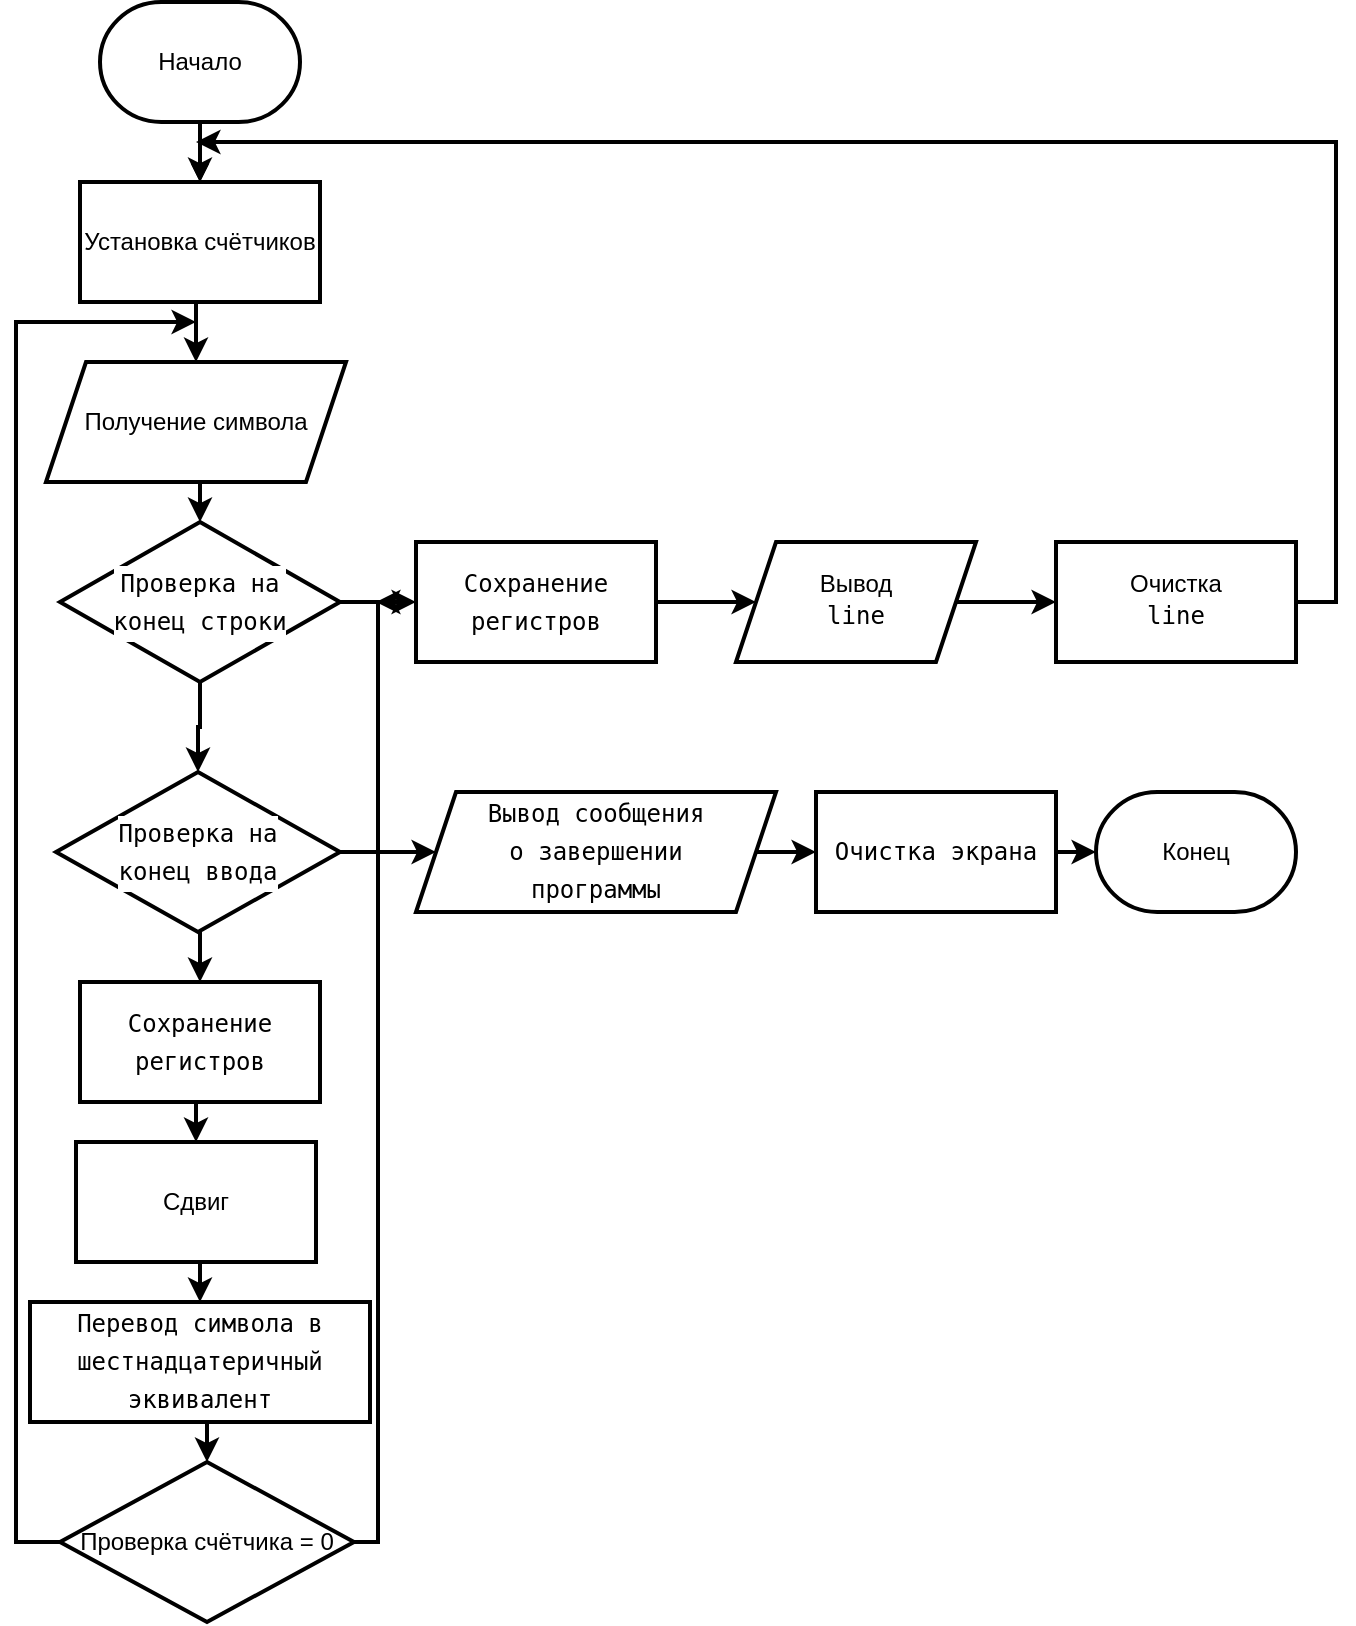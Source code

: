 <mxfile version="24.2.1" type="device">
  <diagram id="C5RBs43oDa-KdzZeNtuy" name="Page-1">
    <mxGraphModel dx="2326" dy="1182" grid="1" gridSize="10" guides="1" tooltips="1" connect="1" arrows="1" fold="1" page="1" pageScale="1" pageWidth="827" pageHeight="1169" math="0" shadow="0">
      <root>
        <mxCell id="WIyWlLk6GJQsqaUBKTNV-0" />
        <mxCell id="WIyWlLk6GJQsqaUBKTNV-1" parent="WIyWlLk6GJQsqaUBKTNV-0" />
        <mxCell id="p9AJm_t6Ir7hi9V87lgn-8" style="edgeStyle=orthogonalEdgeStyle;rounded=0;orthogonalLoop=1;jettySize=auto;html=1;exitX=0.5;exitY=1;exitDx=0;exitDy=0;exitPerimeter=0;entryX=0.5;entryY=0;entryDx=0;entryDy=0;strokeWidth=2;fontSize=12;fontColor=#000000;fontStyle=0;align=center;verticalAlign=middle;" edge="1" parent="WIyWlLk6GJQsqaUBKTNV-1" source="p9AJm_t6Ir7hi9V87lgn-0" target="p9AJm_t6Ir7hi9V87lgn-1">
          <mxGeometry relative="1" as="geometry" />
        </mxCell>
        <mxCell id="p9AJm_t6Ir7hi9V87lgn-33" value="" style="edgeStyle=orthogonalEdgeStyle;rounded=0;orthogonalLoop=1;jettySize=auto;html=1;" edge="1" parent="WIyWlLk6GJQsqaUBKTNV-1" source="p9AJm_t6Ir7hi9V87lgn-0" target="p9AJm_t6Ir7hi9V87lgn-1">
          <mxGeometry relative="1" as="geometry" />
        </mxCell>
        <mxCell id="p9AJm_t6Ir7hi9V87lgn-0" value="Начало" style="strokeWidth=2;html=1;shape=mxgraph.flowchart.terminator;whiteSpace=wrap;fontSize=12;fontColor=#000000;fontStyle=0;align=center;verticalAlign=middle;" vertex="1" parent="WIyWlLk6GJQsqaUBKTNV-1">
          <mxGeometry x="262" y="160" width="100" height="60" as="geometry" />
        </mxCell>
        <mxCell id="p9AJm_t6Ir7hi9V87lgn-15" style="edgeStyle=orthogonalEdgeStyle;rounded=0;orthogonalLoop=1;jettySize=auto;html=1;exitX=0.5;exitY=1;exitDx=0;exitDy=0;entryX=0.5;entryY=0;entryDx=0;entryDy=0;strokeWidth=2;fontSize=12;fontColor=#000000;fontStyle=0;align=center;verticalAlign=middle;" edge="1" parent="WIyWlLk6GJQsqaUBKTNV-1" source="p9AJm_t6Ir7hi9V87lgn-1" target="p9AJm_t6Ir7hi9V87lgn-2">
          <mxGeometry relative="1" as="geometry">
            <mxPoint x="312" y="320" as="targetPoint" />
          </mxGeometry>
        </mxCell>
        <mxCell id="p9AJm_t6Ir7hi9V87lgn-1" value="Установка счётчиков" style="rounded=0;whiteSpace=wrap;html=1;strokeWidth=2;fontSize=12;fontColor=#000000;fontStyle=0;align=center;verticalAlign=middle;" vertex="1" parent="WIyWlLk6GJQsqaUBKTNV-1">
          <mxGeometry x="252" y="250" width="120" height="60" as="geometry" />
        </mxCell>
        <mxCell id="p9AJm_t6Ir7hi9V87lgn-14" style="edgeStyle=orthogonalEdgeStyle;rounded=0;orthogonalLoop=1;jettySize=auto;html=1;exitX=0.5;exitY=1;exitDx=0;exitDy=0;entryX=0.5;entryY=0;entryDx=0;entryDy=0;strokeWidth=2;fontSize=12;fontColor=#000000;fontStyle=0;align=center;verticalAlign=middle;" edge="1" parent="WIyWlLk6GJQsqaUBKTNV-1" source="p9AJm_t6Ir7hi9V87lgn-2" target="p9AJm_t6Ir7hi9V87lgn-3">
          <mxGeometry relative="1" as="geometry" />
        </mxCell>
        <mxCell id="p9AJm_t6Ir7hi9V87lgn-2" value="Получение символа" style="shape=parallelogram;perimeter=parallelogramPerimeter;whiteSpace=wrap;html=1;fixedSize=1;strokeWidth=2;fontSize=12;fontColor=#000000;fontStyle=0;align=center;verticalAlign=middle;" vertex="1" parent="WIyWlLk6GJQsqaUBKTNV-1">
          <mxGeometry x="235" y="340" width="150" height="60" as="geometry" />
        </mxCell>
        <mxCell id="p9AJm_t6Ir7hi9V87lgn-10" style="edgeStyle=orthogonalEdgeStyle;rounded=0;orthogonalLoop=1;jettySize=auto;html=1;exitX=1;exitY=0.5;exitDx=0;exitDy=0;entryX=0;entryY=0.5;entryDx=0;entryDy=0;strokeWidth=2;fontSize=12;fontColor=#000000;fontStyle=0;align=center;verticalAlign=middle;" edge="1" parent="WIyWlLk6GJQsqaUBKTNV-1" source="p9AJm_t6Ir7hi9V87lgn-3" target="p9AJm_t6Ir7hi9V87lgn-5">
          <mxGeometry relative="1" as="geometry" />
        </mxCell>
        <mxCell id="p9AJm_t6Ir7hi9V87lgn-13" style="edgeStyle=orthogonalEdgeStyle;rounded=0;orthogonalLoop=1;jettySize=auto;html=1;exitX=0.5;exitY=1;exitDx=0;exitDy=0;entryX=0.5;entryY=0;entryDx=0;entryDy=0;strokeWidth=2;fontSize=12;fontColor=#000000;fontStyle=0;align=center;verticalAlign=middle;" edge="1" parent="WIyWlLk6GJQsqaUBKTNV-1" source="p9AJm_t6Ir7hi9V87lgn-3" target="p9AJm_t6Ir7hi9V87lgn-4">
          <mxGeometry relative="1" as="geometry">
            <mxPoint x="312" y="540" as="targetPoint" />
          </mxGeometry>
        </mxCell>
        <mxCell id="p9AJm_t6Ir7hi9V87lgn-3" value="&lt;div style=&quot;background-color: rgb(255, 255, 255); font-family: &amp;quot;Droid Sans Mono&amp;quot;, &amp;quot;monospace&amp;quot;, monospace; font-size: 12px; line-height: 19px; white-space: pre;&quot;&gt;&lt;div style=&quot;font-size: 12px;&quot;&gt;&lt;span style=&quot;font-size: 12px;&quot;&gt;Проверка на&lt;/span&gt;&lt;/div&gt;&lt;div style=&quot;font-size: 12px;&quot;&gt;&lt;span style=&quot;font-size: 12px;&quot;&gt;конец строки&lt;/span&gt;&lt;/div&gt;&lt;/div&gt;" style="rhombus;whiteSpace=wrap;html=1;strokeWidth=2;fontSize=12;fontColor=#000000;fontStyle=0;align=center;verticalAlign=middle;" vertex="1" parent="WIyWlLk6GJQsqaUBKTNV-1">
          <mxGeometry x="242" y="420" width="140" height="80" as="geometry" />
        </mxCell>
        <mxCell id="p9AJm_t6Ir7hi9V87lgn-19" style="edgeStyle=orthogonalEdgeStyle;rounded=0;orthogonalLoop=1;jettySize=auto;html=1;exitX=1;exitY=0.5;exitDx=0;exitDy=0;entryX=0;entryY=0.5;entryDx=0;entryDy=0;strokeWidth=2;fontSize=12;fontColor=#000000;fontStyle=0;align=center;verticalAlign=middle;" edge="1" parent="WIyWlLk6GJQsqaUBKTNV-1" source="p9AJm_t6Ir7hi9V87lgn-4" target="p9AJm_t6Ir7hi9V87lgn-16">
          <mxGeometry relative="1" as="geometry" />
        </mxCell>
        <mxCell id="p9AJm_t6Ir7hi9V87lgn-25" style="edgeStyle=orthogonalEdgeStyle;rounded=0;orthogonalLoop=1;jettySize=auto;html=1;exitX=0.5;exitY=1;exitDx=0;exitDy=0;entryX=0.5;entryY=0;entryDx=0;entryDy=0;strokeWidth=2;fontSize=12;fontColor=#000000;fontStyle=0;align=center;verticalAlign=middle;" edge="1" parent="WIyWlLk6GJQsqaUBKTNV-1" source="p9AJm_t6Ir7hi9V87lgn-4" target="p9AJm_t6Ir7hi9V87lgn-22">
          <mxGeometry relative="1" as="geometry" />
        </mxCell>
        <mxCell id="p9AJm_t6Ir7hi9V87lgn-4" value="&lt;div style=&quot;background-color: rgb(255, 255, 255); font-family: &amp;quot;Droid Sans Mono&amp;quot;, &amp;quot;monospace&amp;quot;, monospace; font-size: 12px; line-height: 19px; white-space: pre;&quot;&gt;&lt;div style=&quot;font-size: 12px;&quot;&gt;&lt;span style=&quot;font-size: 12px;&quot;&gt;Проверка на&lt;/span&gt;&lt;/div&gt;&lt;div style=&quot;font-size: 12px;&quot;&gt;&lt;span style=&quot;font-size: 12px;&quot;&gt;конец ввода&lt;/span&gt;&lt;/div&gt;&lt;/div&gt;" style="rhombus;whiteSpace=wrap;html=1;strokeWidth=2;fontSize=12;fontColor=#000000;fontStyle=0;align=center;verticalAlign=middle;" vertex="1" parent="WIyWlLk6GJQsqaUBKTNV-1">
          <mxGeometry x="240" y="545" width="142" height="80" as="geometry" />
        </mxCell>
        <mxCell id="p9AJm_t6Ir7hi9V87lgn-11" style="edgeStyle=orthogonalEdgeStyle;rounded=0;orthogonalLoop=1;jettySize=auto;html=1;exitX=1;exitY=0.5;exitDx=0;exitDy=0;entryX=0;entryY=0.5;entryDx=0;entryDy=0;strokeWidth=2;fontSize=12;fontColor=#000000;fontStyle=0;align=center;verticalAlign=middle;" edge="1" parent="WIyWlLk6GJQsqaUBKTNV-1" source="p9AJm_t6Ir7hi9V87lgn-5" target="p9AJm_t6Ir7hi9V87lgn-6">
          <mxGeometry relative="1" as="geometry" />
        </mxCell>
        <mxCell id="p9AJm_t6Ir7hi9V87lgn-5" value="&lt;div style=&quot;background-color: rgb(255, 255, 255); font-family: &amp;quot;Droid Sans Mono&amp;quot;, &amp;quot;monospace&amp;quot;, monospace; font-size: 12px; line-height: 19px; white-space: pre;&quot;&gt;&lt;div style=&quot;font-size: 12px;&quot;&gt;&lt;span style=&quot;font-size: 12px;&quot;&gt;Сохранение&lt;/span&gt;&lt;/div&gt;&lt;div style=&quot;font-size: 12px;&quot;&gt;&lt;span style=&quot;font-size: 12px;&quot;&gt;регистров&lt;/span&gt;&lt;/div&gt;&lt;/div&gt;" style="rounded=0;whiteSpace=wrap;html=1;strokeWidth=2;fontSize=12;fontColor=#000000;fontStyle=0;align=center;verticalAlign=middle;" vertex="1" parent="WIyWlLk6GJQsqaUBKTNV-1">
          <mxGeometry x="420" y="430" width="120" height="60" as="geometry" />
        </mxCell>
        <mxCell id="p9AJm_t6Ir7hi9V87lgn-12" style="edgeStyle=orthogonalEdgeStyle;rounded=0;orthogonalLoop=1;jettySize=auto;html=1;exitX=1;exitY=0.5;exitDx=0;exitDy=0;entryX=0;entryY=0.5;entryDx=0;entryDy=0;strokeWidth=2;fontSize=12;fontColor=#000000;fontStyle=0;align=center;verticalAlign=middle;" edge="1" parent="WIyWlLk6GJQsqaUBKTNV-1" source="p9AJm_t6Ir7hi9V87lgn-6" target="p9AJm_t6Ir7hi9V87lgn-7">
          <mxGeometry relative="1" as="geometry" />
        </mxCell>
        <mxCell id="p9AJm_t6Ir7hi9V87lgn-6" value="Вывод &lt;br style=&quot;font-size: 12px;&quot;&gt;&lt;div style=&quot;background-color: rgb(255, 255, 255); font-family: &amp;quot;Droid Sans Mono&amp;quot;, &amp;quot;monospace&amp;quot;, monospace; font-size: 12px; line-height: 19px; white-space: pre;&quot;&gt;&lt;div style=&quot;font-size: 12px;&quot;&gt;&lt;span style=&quot;font-size: 12px;&quot;&gt;line&lt;/span&gt;&lt;/div&gt;&lt;/div&gt;" style="shape=parallelogram;perimeter=parallelogramPerimeter;whiteSpace=wrap;html=1;fixedSize=1;strokeWidth=2;fontSize=12;fontColor=#000000;fontStyle=0;align=center;verticalAlign=middle;" vertex="1" parent="WIyWlLk6GJQsqaUBKTNV-1">
          <mxGeometry x="580" y="430" width="120" height="60" as="geometry" />
        </mxCell>
        <mxCell id="p9AJm_t6Ir7hi9V87lgn-9" style="edgeStyle=orthogonalEdgeStyle;rounded=0;orthogonalLoop=1;jettySize=auto;html=1;exitX=1;exitY=0.5;exitDx=0;exitDy=0;strokeWidth=2;fontSize=12;fontColor=#000000;fontStyle=0;align=center;verticalAlign=middle;" edge="1" parent="WIyWlLk6GJQsqaUBKTNV-1" source="p9AJm_t6Ir7hi9V87lgn-7">
          <mxGeometry relative="1" as="geometry">
            <mxPoint x="310" y="230" as="targetPoint" />
            <Array as="points">
              <mxPoint x="880" y="460" />
              <mxPoint x="880" y="230" />
            </Array>
          </mxGeometry>
        </mxCell>
        <mxCell id="p9AJm_t6Ir7hi9V87lgn-7" value="Очистка &lt;br style=&quot;font-size: 12px;&quot;&gt;&lt;div style=&quot;background-color: rgb(255, 255, 255); font-family: &amp;quot;Droid Sans Mono&amp;quot;, &amp;quot;monospace&amp;quot;, monospace; font-size: 12px; line-height: 19px; white-space: pre;&quot;&gt;&lt;div style=&quot;font-size: 12px;&quot;&gt;&lt;span style=&quot;font-size: 12px;&quot;&gt;line&lt;/span&gt;&lt;/div&gt;&lt;/div&gt;" style="rounded=0;whiteSpace=wrap;html=1;strokeWidth=2;fontSize=12;fontColor=#000000;fontStyle=0;align=center;verticalAlign=middle;" vertex="1" parent="WIyWlLk6GJQsqaUBKTNV-1">
          <mxGeometry x="740" y="430" width="120" height="60" as="geometry" />
        </mxCell>
        <mxCell id="p9AJm_t6Ir7hi9V87lgn-20" style="edgeStyle=orthogonalEdgeStyle;rounded=0;orthogonalLoop=1;jettySize=auto;html=1;exitX=1;exitY=0.5;exitDx=0;exitDy=0;entryX=0;entryY=0.5;entryDx=0;entryDy=0;strokeWidth=2;fontSize=12;fontColor=#000000;fontStyle=0;align=center;verticalAlign=middle;" edge="1" parent="WIyWlLk6GJQsqaUBKTNV-1" source="p9AJm_t6Ir7hi9V87lgn-16" target="p9AJm_t6Ir7hi9V87lgn-17">
          <mxGeometry relative="1" as="geometry" />
        </mxCell>
        <mxCell id="p9AJm_t6Ir7hi9V87lgn-16" value="&lt;div style=&quot;background-color: rgb(255, 255, 255); font-family: &amp;quot;Droid Sans Mono&amp;quot;, &amp;quot;monospace&amp;quot;, monospace; font-size: 12px; line-height: 19px; white-space: pre;&quot;&gt;&lt;div style=&quot;font-size: 12px;&quot;&gt;&lt;span style=&quot;font-size: 12px;&quot;&gt;Вывод сообщения&lt;/span&gt;&lt;/div&gt;&lt;div style=&quot;font-size: 12px;&quot;&gt;&lt;span style=&quot;font-size: 12px;&quot;&gt;о завершении&lt;/span&gt;&lt;/div&gt;&lt;div style=&quot;font-size: 12px;&quot;&gt;&lt;span style=&quot;font-size: 12px;&quot;&gt;программы&lt;/span&gt;&lt;/div&gt;&lt;/div&gt;" style="shape=parallelogram;perimeter=parallelogramPerimeter;whiteSpace=wrap;html=1;fixedSize=1;strokeWidth=2;fontSize=12;fontColor=#000000;fontStyle=0;align=center;verticalAlign=middle;" vertex="1" parent="WIyWlLk6GJQsqaUBKTNV-1">
          <mxGeometry x="420" y="555" width="180" height="60" as="geometry" />
        </mxCell>
        <mxCell id="p9AJm_t6Ir7hi9V87lgn-17" value="&lt;div style=&quot;background-color: rgb(255, 255, 255); font-family: &amp;quot;Droid Sans Mono&amp;quot;, &amp;quot;monospace&amp;quot;, monospace; font-size: 12px; line-height: 19px; white-space: pre;&quot;&gt;&lt;div style=&quot;font-size: 12px;&quot;&gt;&lt;span style=&quot;font-size: 12px;&quot;&gt;Очистка экрана&lt;/span&gt;&lt;/div&gt;&lt;/div&gt;" style="rounded=0;whiteSpace=wrap;html=1;strokeWidth=2;fontSize=12;fontColor=#000000;fontStyle=0;align=center;verticalAlign=middle;" vertex="1" parent="WIyWlLk6GJQsqaUBKTNV-1">
          <mxGeometry x="620" y="555" width="120" height="60" as="geometry" />
        </mxCell>
        <mxCell id="p9AJm_t6Ir7hi9V87lgn-18" value="Конец" style="strokeWidth=2;html=1;shape=mxgraph.flowchart.terminator;whiteSpace=wrap;fontSize=12;fontColor=#000000;fontStyle=0;align=center;verticalAlign=middle;" vertex="1" parent="WIyWlLk6GJQsqaUBKTNV-1">
          <mxGeometry x="760" y="555" width="100" height="60" as="geometry" />
        </mxCell>
        <mxCell id="p9AJm_t6Ir7hi9V87lgn-21" style="edgeStyle=orthogonalEdgeStyle;rounded=0;orthogonalLoop=1;jettySize=auto;html=1;exitX=1;exitY=0.5;exitDx=0;exitDy=0;entryX=0;entryY=0.5;entryDx=0;entryDy=0;entryPerimeter=0;strokeWidth=2;fontSize=12;fontColor=#000000;fontStyle=0;align=center;verticalAlign=middle;" edge="1" parent="WIyWlLk6GJQsqaUBKTNV-1" source="p9AJm_t6Ir7hi9V87lgn-17" target="p9AJm_t6Ir7hi9V87lgn-18">
          <mxGeometry relative="1" as="geometry" />
        </mxCell>
        <mxCell id="p9AJm_t6Ir7hi9V87lgn-26" style="edgeStyle=orthogonalEdgeStyle;rounded=0;orthogonalLoop=1;jettySize=auto;html=1;exitX=0.5;exitY=1;exitDx=0;exitDy=0;entryX=0.5;entryY=0;entryDx=0;entryDy=0;strokeWidth=2;fontSize=12;fontColor=#000000;fontStyle=0;align=center;verticalAlign=middle;" edge="1" parent="WIyWlLk6GJQsqaUBKTNV-1" source="p9AJm_t6Ir7hi9V87lgn-22" target="p9AJm_t6Ir7hi9V87lgn-23">
          <mxGeometry relative="1" as="geometry" />
        </mxCell>
        <mxCell id="p9AJm_t6Ir7hi9V87lgn-22" value="&lt;div style=&quot;background-color: rgb(255, 255, 255); font-family: &amp;quot;Droid Sans Mono&amp;quot;, &amp;quot;monospace&amp;quot;, monospace; font-size: 12px; line-height: 19px; white-space: pre;&quot;&gt;&lt;div style=&quot;font-size: 12px;&quot;&gt;&lt;span style=&quot;font-size: 12px;&quot;&gt;Сохранение&lt;/span&gt;&lt;/div&gt;&lt;div style=&quot;font-size: 12px;&quot;&gt;&lt;span style=&quot;font-size: 12px;&quot;&gt;регистров&lt;/span&gt;&lt;/div&gt;&lt;/div&gt;" style="rounded=0;whiteSpace=wrap;html=1;strokeWidth=2;fontSize=12;fontColor=#000000;fontStyle=0;align=center;verticalAlign=middle;" vertex="1" parent="WIyWlLk6GJQsqaUBKTNV-1">
          <mxGeometry x="252" y="650" width="120" height="60" as="geometry" />
        </mxCell>
        <mxCell id="p9AJm_t6Ir7hi9V87lgn-27" style="edgeStyle=orthogonalEdgeStyle;rounded=0;orthogonalLoop=1;jettySize=auto;html=1;exitX=0.5;exitY=1;exitDx=0;exitDy=0;entryX=0.5;entryY=0;entryDx=0;entryDy=0;strokeWidth=2;fontSize=12;fontColor=#000000;fontStyle=0;align=center;verticalAlign=middle;" edge="1" parent="WIyWlLk6GJQsqaUBKTNV-1" source="p9AJm_t6Ir7hi9V87lgn-23" target="p9AJm_t6Ir7hi9V87lgn-24">
          <mxGeometry relative="1" as="geometry" />
        </mxCell>
        <mxCell id="p9AJm_t6Ir7hi9V87lgn-23" value="Сдвиг" style="rounded=0;whiteSpace=wrap;html=1;strokeWidth=2;fontSize=12;fontColor=#000000;fontStyle=0;align=center;verticalAlign=middle;" vertex="1" parent="WIyWlLk6GJQsqaUBKTNV-1">
          <mxGeometry x="250" y="730" width="120" height="60" as="geometry" />
        </mxCell>
        <mxCell id="p9AJm_t6Ir7hi9V87lgn-31" style="edgeStyle=orthogonalEdgeStyle;rounded=0;orthogonalLoop=1;jettySize=auto;html=1;exitX=0.5;exitY=1;exitDx=0;exitDy=0;entryX=0.5;entryY=0;entryDx=0;entryDy=0;strokeWidth=2;fontSize=12;fontColor=#000000;fontStyle=0;align=center;verticalAlign=middle;" edge="1" parent="WIyWlLk6GJQsqaUBKTNV-1" source="p9AJm_t6Ir7hi9V87lgn-24" target="p9AJm_t6Ir7hi9V87lgn-28">
          <mxGeometry relative="1" as="geometry" />
        </mxCell>
        <mxCell id="p9AJm_t6Ir7hi9V87lgn-24" value="&lt;div style=&quot;background-color: rgb(255, 255, 255); font-family: &amp;quot;Droid Sans Mono&amp;quot;, &amp;quot;monospace&amp;quot;, monospace; font-size: 12px; line-height: 19px; white-space: pre;&quot;&gt;&lt;div style=&quot;font-size: 12px;&quot;&gt;&lt;span style=&quot;font-size: 12px;&quot;&gt;Перевод символа в&lt;/span&gt;&lt;/div&gt;&lt;div style=&quot;font-size: 12px;&quot;&gt;&lt;span style=&quot;font-size: 12px;&quot;&gt;шестнадцатеричный&lt;/span&gt;&lt;/div&gt;&lt;div style=&quot;font-size: 12px;&quot;&gt;&lt;span style=&quot;font-size: 12px;&quot;&gt;эквивалент&lt;/span&gt;&lt;/div&gt;&lt;/div&gt;" style="rounded=0;whiteSpace=wrap;html=1;strokeWidth=2;fontSize=12;fontColor=#000000;fontStyle=0;align=center;verticalAlign=middle;" vertex="1" parent="WIyWlLk6GJQsqaUBKTNV-1">
          <mxGeometry x="227" y="810" width="170" height="60" as="geometry" />
        </mxCell>
        <mxCell id="p9AJm_t6Ir7hi9V87lgn-30" style="edgeStyle=orthogonalEdgeStyle;rounded=0;orthogonalLoop=1;jettySize=auto;html=1;exitX=1;exitY=0.5;exitDx=0;exitDy=0;strokeWidth=2;fontSize=12;fontColor=#000000;fontStyle=0;align=center;verticalAlign=middle;" edge="1" parent="WIyWlLk6GJQsqaUBKTNV-1" source="p9AJm_t6Ir7hi9V87lgn-28">
          <mxGeometry relative="1" as="geometry">
            <mxPoint x="400" y="460" as="targetPoint" />
            <Array as="points">
              <mxPoint x="401" y="930" />
            </Array>
          </mxGeometry>
        </mxCell>
        <mxCell id="p9AJm_t6Ir7hi9V87lgn-32" style="edgeStyle=orthogonalEdgeStyle;rounded=0;orthogonalLoop=1;jettySize=auto;html=1;exitX=0;exitY=0.5;exitDx=0;exitDy=0;strokeWidth=2;fontSize=12;fontColor=#000000;fontStyle=0;align=center;verticalAlign=middle;" edge="1" parent="WIyWlLk6GJQsqaUBKTNV-1" source="p9AJm_t6Ir7hi9V87lgn-28">
          <mxGeometry relative="1" as="geometry">
            <mxPoint x="310" y="320" as="targetPoint" />
            <Array as="points">
              <mxPoint x="220" y="930" />
              <mxPoint x="220" y="320" />
            </Array>
          </mxGeometry>
        </mxCell>
        <mxCell id="p9AJm_t6Ir7hi9V87lgn-28" value="Проверка счётчика = 0" style="rhombus;whiteSpace=wrap;html=1;strokeWidth=2;fontSize=12;fontColor=#000000;fontStyle=0;align=center;verticalAlign=middle;" vertex="1" parent="WIyWlLk6GJQsqaUBKTNV-1">
          <mxGeometry x="242" y="890" width="147" height="80" as="geometry" />
        </mxCell>
      </root>
    </mxGraphModel>
  </diagram>
</mxfile>
